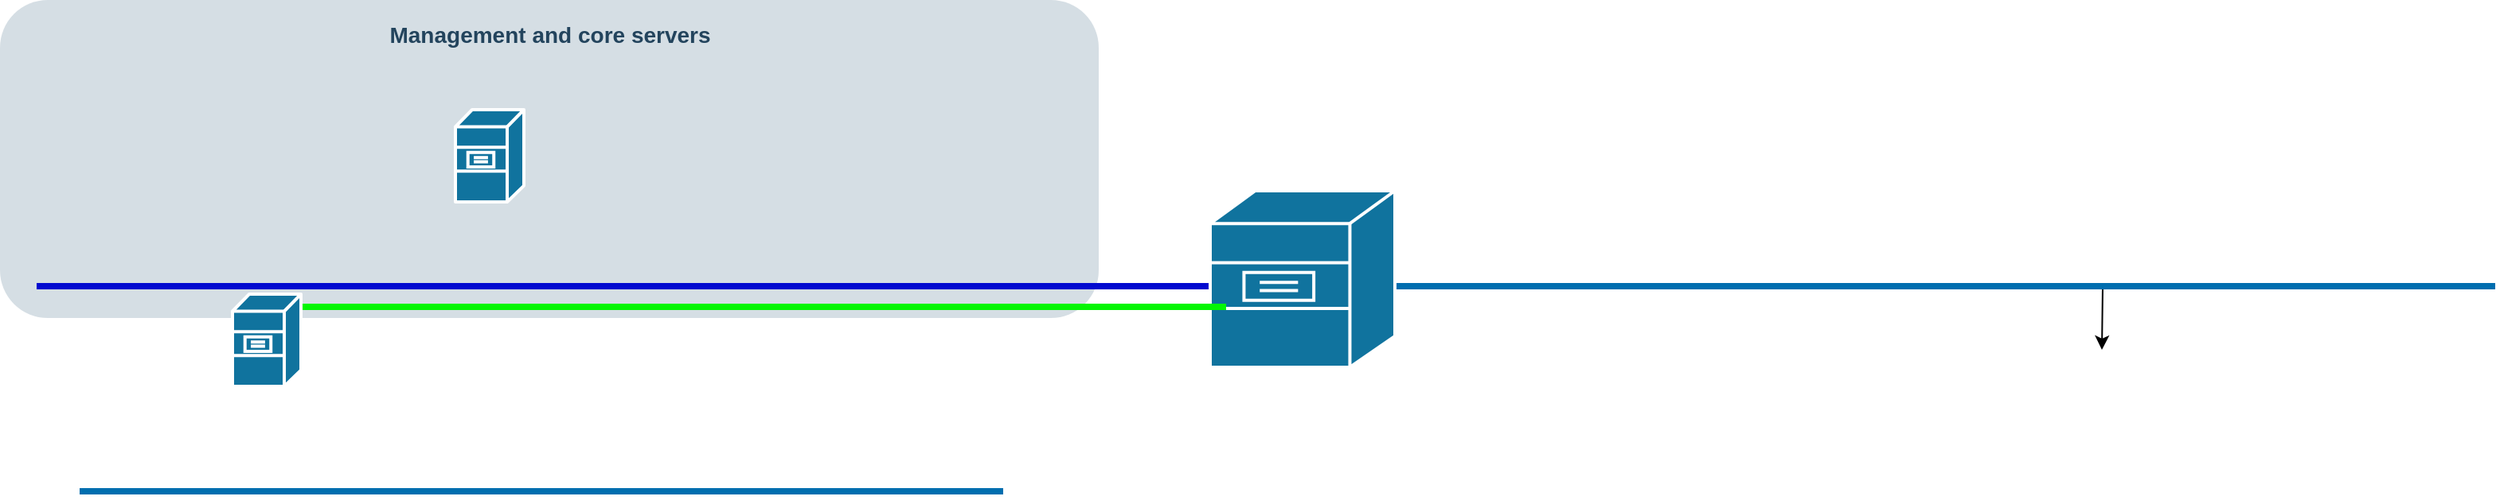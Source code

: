 <mxfile version="23.1.1" type="github">
  <diagram id="6a731a19-8d31-9384-78a2-239565b7b9f0" name="Page-1">
    <mxGraphModel dx="1354" dy="778" grid="1" gridSize="10" guides="1" tooltips="1" connect="1" arrows="1" fold="1" page="1" pageScale="1" pageWidth="827" pageHeight="1169" background="none" math="0" shadow="0">
      <root>
        <mxCell id="0" />
        <mxCell id="1" parent="0" />
        <mxCell id="2095" value="" style="rounded=1;whiteSpace=wrap;html=1;strokeColor=none;fillColor=#BAC8D3;fontSize=24;fontColor=#23445D;align=center;opacity=60;" parent="1" vertex="1">
          <mxGeometry x="20" y="150" width="690" height="200" as="geometry" />
        </mxCell>
        <mxCell id="2099" value="" style="shape=mxgraph.cisco.servers.file_server;html=1;dashed=0;fillColor=#10739E;strokeColor=#ffffff;strokeWidth=2;verticalLabelPosition=bottom;verticalAlign=top;fontFamily=Helvetica;fontSize=36;fontColor=#FFB366" parent="1" vertex="1">
          <mxGeometry x="306" y="219" width="43" height="58" as="geometry" />
        </mxCell>
        <mxCell id="_wUpT-qRUACcPQjbF1xC-2259" style="edgeStyle=orthogonalEdgeStyle;rounded=0;orthogonalLoop=1;jettySize=auto;html=1;" edge="1" parent="1" source="2152">
          <mxGeometry relative="1" as="geometry">
            <mxPoint x="1340" y="370.0" as="targetPoint" />
          </mxGeometry>
        </mxCell>
        <mxCell id="2152" value="" style="line;html=1;strokeColor=#0209CF;fillColor=#0000FF;fontColor=#ffffff;fillStyle=solid;" parent="1" vertex="1">
          <mxGeometry x="43" y="325" width="737" height="10" as="geometry" />
        </mxCell>
        <mxCell id="2226" value="&lt;font color=&quot;#23445d&quot;&gt;Management and core servers&lt;/font&gt;" style="rounded=1;whiteSpace=wrap;html=1;strokeColor=none;fillColor=none;fontSize=14;fontColor=#742B21;align=center;fontStyle=1" parent="1" vertex="1">
          <mxGeometry x="253" y="162" width="225" height="19" as="geometry" />
        </mxCell>
        <mxCell id="_wUpT-qRUACcPQjbF1xC-2260" value="" style="line;html=1;strokeColor=#006EAF;fillColor=#1ba1e2;fontColor=#ffffff;" vertex="1" parent="1">
          <mxGeometry x="850" y="325" width="737" height="10" as="geometry" />
        </mxCell>
        <mxCell id="_wUpT-qRUACcPQjbF1xC-2261" value="" style="shape=mxgraph.cisco.servers.file_server;html=1;dashed=0;fillColor=#10739E;strokeColor=#ffffff;strokeWidth=2;verticalLabelPosition=bottom;verticalAlign=top;fontFamily=Helvetica;fontSize=36;fontColor=#FFB366" vertex="1" parent="1">
          <mxGeometry x="780" y="270" width="116" height="111" as="geometry" />
        </mxCell>
        <mxCell id="_wUpT-qRUACcPQjbF1xC-2262" value="" style="line;html=1;strokeColor=#04F604;fillColor=default;fontColor=#ffffff;" vertex="1" parent="1">
          <mxGeometry x="210" y="338" width="580" height="10" as="geometry" />
        </mxCell>
        <mxCell id="_wUpT-qRUACcPQjbF1xC-2263" value="" style="shape=mxgraph.cisco.servers.file_server;html=1;dashed=0;fillColor=#10739E;strokeColor=#ffffff;strokeWidth=2;verticalLabelPosition=bottom;verticalAlign=top;fontFamily=Helvetica;fontSize=36;fontColor=#FFB366" vertex="1" parent="1">
          <mxGeometry x="166" y="335" width="43" height="58" as="geometry" />
        </mxCell>
        <mxCell id="_wUpT-qRUACcPQjbF1xC-2264" value="" style="line;html=1;strokeColor=#006EAF;fillColor=#1ba1e2;fontColor=#ffffff;" vertex="1" parent="1">
          <mxGeometry x="70" y="454" width="580" height="10" as="geometry" />
        </mxCell>
      </root>
    </mxGraphModel>
  </diagram>
</mxfile>
